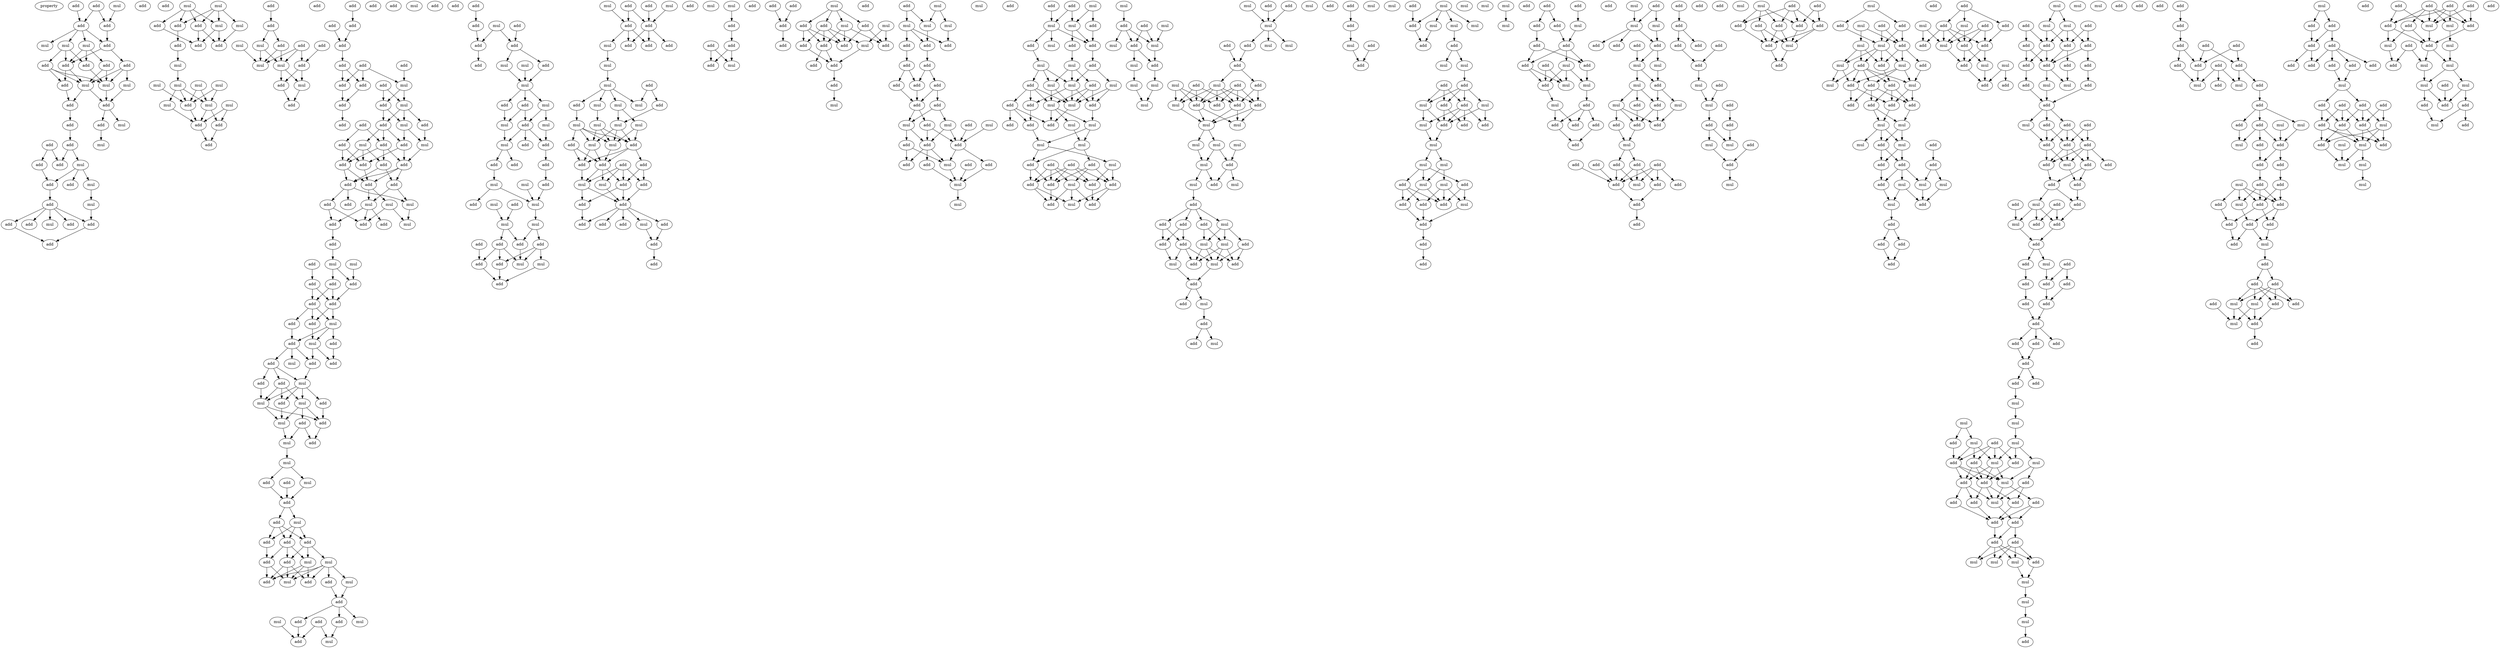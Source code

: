 digraph {
    node [fontcolor=black]
    property [mul=2,lf=1.1]
    0 [ label = add ];
    1 [ label = mul ];
    2 [ label = add ];
    3 [ label = add ];
    4 [ label = add ];
    5 [ label = add ];
    6 [ label = add ];
    7 [ label = add ];
    8 [ label = mul ];
    9 [ label = mul ];
    10 [ label = mul ];
    11 [ label = add ];
    12 [ label = add ];
    13 [ label = add ];
    14 [ label = add ];
    15 [ label = add ];
    16 [ label = add ];
    17 [ label = mul ];
    18 [ label = mul ];
    19 [ label = mul ];
    20 [ label = add ];
    21 [ label = add ];
    22 [ label = add ];
    23 [ label = mul ];
    24 [ label = add ];
    25 [ label = add ];
    26 [ label = mul ];
    27 [ label = add ];
    28 [ label = mul ];
    29 [ label = add ];
    30 [ label = add ];
    31 [ label = add ];
    32 [ label = add ];
    33 [ label = mul ];
    34 [ label = add ];
    35 [ label = mul ];
    36 [ label = add ];
    37 [ label = mul ];
    38 [ label = add ];
    39 [ label = add ];
    40 [ label = add ];
    41 [ label = add ];
    42 [ label = mul ];
    43 [ label = mul ];
    44 [ label = add ];
    45 [ label = mul ];
    46 [ label = mul ];
    47 [ label = add ];
    48 [ label = add ];
    49 [ label = add ];
    50 [ label = add ];
    51 [ label = add ];
    52 [ label = mul ];
    53 [ label = mul ];
    54 [ label = mul ];
    55 [ label = mul ];
    56 [ label = mul ];
    57 [ label = mul ];
    58 [ label = mul ];
    59 [ label = mul ];
    60 [ label = add ];
    61 [ label = add ];
    62 [ label = add ];
    63 [ label = add ];
    64 [ label = add ];
    65 [ label = add ];
    66 [ label = add ];
    67 [ label = mul ];
    68 [ label = add ];
    69 [ label = mul ];
    70 [ label = add ];
    71 [ label = mul ];
    72 [ label = mul ];
    73 [ label = add ];
    74 [ label = add ];
    75 [ label = mul ];
    76 [ label = add ];
    77 [ label = add ];
    78 [ label = add ];
    79 [ label = add ];
    80 [ label = add ];
    81 [ label = add ];
    82 [ label = add ];
    83 [ label = add ];
    84 [ label = add ];
    85 [ label = add ];
    86 [ label = add ];
    87 [ label = mul ];
    88 [ label = add ];
    89 [ label = add ];
    90 [ label = mul ];
    91 [ label = add ];
    92 [ label = add ];
    93 [ label = add ];
    94 [ label = mul ];
    95 [ label = add ];
    96 [ label = add ];
    97 [ label = add ];
    98 [ label = mul ];
    99 [ label = mul ];
    100 [ label = add ];
    101 [ label = add ];
    102 [ label = add ];
    103 [ label = add ];
    104 [ label = add ];
    105 [ label = add ];
    106 [ label = add ];
    107 [ label = add ];
    108 [ label = add ];
    109 [ label = mul ];
    110 [ label = mul ];
    111 [ label = add ];
    112 [ label = mul ];
    113 [ label = add ];
    114 [ label = add ];
    115 [ label = add ];
    116 [ label = mul ];
    117 [ label = add ];
    118 [ label = add ];
    119 [ label = add ];
    120 [ label = mul ];
    121 [ label = mul ];
    122 [ label = add ];
    123 [ label = add ];
    124 [ label = add ];
    125 [ label = add ];
    126 [ label = add ];
    127 [ label = add ];
    128 [ label = add ];
    129 [ label = mul ];
    130 [ label = mul ];
    131 [ label = add ];
    132 [ label = add ];
    133 [ label = add ];
    134 [ label = mul ];
    135 [ label = add ];
    136 [ label = add ];
    137 [ label = add ];
    138 [ label = add ];
    139 [ label = mul ];
    140 [ label = add ];
    141 [ label = mul ];
    142 [ label = add ];
    143 [ label = add ];
    144 [ label = mul ];
    145 [ label = mul ];
    146 [ label = add ];
    147 [ label = add ];
    148 [ label = add ];
    149 [ label = add ];
    150 [ label = mul ];
    151 [ label = mul ];
    152 [ label = mul ];
    153 [ label = mul ];
    154 [ label = add ];
    155 [ label = add ];
    156 [ label = add ];
    157 [ label = add ];
    158 [ label = add ];
    159 [ label = add ];
    160 [ label = mul ];
    161 [ label = add ];
    162 [ label = add ];
    163 [ label = add ];
    164 [ label = add ];
    165 [ label = mul ];
    166 [ label = add ];
    167 [ label = mul ];
    168 [ label = mul ];
    169 [ label = add ];
    170 [ label = add ];
    171 [ label = add ];
    172 [ label = mul ];
    173 [ label = add ];
    174 [ label = mul ];
    175 [ label = add ];
    176 [ label = add ];
    177 [ label = add ];
    178 [ label = mul ];
    179 [ label = add ];
    180 [ label = mul ];
    181 [ label = add ];
    182 [ label = mul ];
    183 [ label = add ];
    184 [ label = add ];
    185 [ label = add ];
    186 [ label = add ];
    187 [ label = mul ];
    188 [ label = mul ];
    189 [ label = add ];
    190 [ label = add ];
    191 [ label = mul ];
    192 [ label = add ];
    193 [ label = mul ];
    194 [ label = add ];
    195 [ label = mul ];
    196 [ label = add ];
    197 [ label = mul ];
    198 [ label = mul ];
    199 [ label = add ];
    200 [ label = add ];
    201 [ label = add ];
    202 [ label = add ];
    203 [ label = add ];
    204 [ label = mul ];
    205 [ label = add ];
    206 [ label = mul ];
    207 [ label = mul ];
    208 [ label = add ];
    209 [ label = mul ];
    210 [ label = add ];
    211 [ label = mul ];
    212 [ label = mul ];
    213 [ label = add ];
    214 [ label = add ];
    215 [ label = add ];
    216 [ label = add ];
    217 [ label = mul ];
    218 [ label = mul ];
    219 [ label = add ];
    220 [ label = add ];
    221 [ label = add ];
    222 [ label = add ];
    223 [ label = mul ];
    224 [ label = add ];
    225 [ label = mul ];
    226 [ label = add ];
    227 [ label = add ];
    228 [ label = add ];
    229 [ label = add ];
    230 [ label = add ];
    231 [ label = mul ];
    232 [ label = add ];
    233 [ label = mul ];
    234 [ label = mul ];
    235 [ label = add ];
    236 [ label = mul ];
    237 [ label = add ];
    238 [ label = mul ];
    239 [ label = add ];
    240 [ label = mul ];
    241 [ label = mul ];
    242 [ label = mul ];
    243 [ label = mul ];
    244 [ label = mul ];
    245 [ label = add ];
    246 [ label = mul ];
    247 [ label = mul ];
    248 [ label = add ];
    249 [ label = add ];
    250 [ label = add ];
    251 [ label = add ];
    252 [ label = add ];
    253 [ label = add ];
    254 [ label = mul ];
    255 [ label = mul ];
    256 [ label = add ];
    257 [ label = add ];
    258 [ label = add ];
    259 [ label = mul ];
    260 [ label = add ];
    261 [ label = add ];
    262 [ label = add ];
    263 [ label = add ];
    264 [ label = add ];
    265 [ label = add ];
    266 [ label = mul ];
    267 [ label = mul ];
    268 [ label = add ];
    269 [ label = add ];
    270 [ label = add ];
    271 [ label = add ];
    272 [ label = add ];
    273 [ label = add ];
    274 [ label = add ];
    275 [ label = mul ];
    276 [ label = add ];
    277 [ label = add ];
    278 [ label = mul ];
    279 [ label = add ];
    280 [ label = add ];
    281 [ label = add ];
    282 [ label = mul ];
    283 [ label = mul ];
    284 [ label = add ];
    285 [ label = mul ];
    286 [ label = add ];
    287 [ label = add ];
    288 [ label = add ];
    289 [ label = add ];
    290 [ label = add ];
    291 [ label = add ];
    292 [ label = add ];
    293 [ label = mul ];
    294 [ label = mul ];
    295 [ label = add ];
    296 [ label = mul ];
    297 [ label = mul ];
    298 [ label = mul ];
    299 [ label = add ];
    300 [ label = add ];
    301 [ label = add ];
    302 [ label = add ];
    303 [ label = add ];
    304 [ label = add ];
    305 [ label = add ];
    306 [ label = mul ];
    307 [ label = add ];
    308 [ label = add ];
    309 [ label = add ];
    310 [ label = mul ];
    311 [ label = mul ];
    312 [ label = add ];
    313 [ label = add ];
    314 [ label = mul ];
    315 [ label = add ];
    316 [ label = add ];
    317 [ label = add ];
    318 [ label = add ];
    319 [ label = add ];
    320 [ label = mul ];
    321 [ label = add ];
    322 [ label = add ];
    323 [ label = mul ];
    324 [ label = mul ];
    325 [ label = add ];
    326 [ label = mul ];
    327 [ label = add ];
    328 [ label = add ];
    329 [ label = add ];
    330 [ label = mul ];
    331 [ label = mul ];
    332 [ label = add ];
    333 [ label = add ];
    334 [ label = add ];
    335 [ label = mul ];
    336 [ label = mul ];
    337 [ label = add ];
    338 [ label = mul ];
    339 [ label = mul ];
    340 [ label = add ];
    341 [ label = mul ];
    342 [ label = mul ];
    343 [ label = add ];
    344 [ label = mul ];
    345 [ label = mul ];
    346 [ label = add ];
    347 [ label = add ];
    348 [ label = add ];
    349 [ label = add ];
    350 [ label = mul ];
    351 [ label = add ];
    352 [ label = add ];
    353 [ label = mul ];
    354 [ label = mul ];
    355 [ label = mul ];
    356 [ label = mul ];
    357 [ label = add ];
    358 [ label = add ];
    359 [ label = add ];
    360 [ label = add ];
    361 [ label = add ];
    362 [ label = mul ];
    363 [ label = add ];
    364 [ label = add ];
    365 [ label = add ];
    366 [ label = mul ];
    367 [ label = add ];
    368 [ label = add ];
    369 [ label = mul ];
    370 [ label = mul ];
    371 [ label = add ];
    372 [ label = add ];
    373 [ label = mul ];
    374 [ label = mul ];
    375 [ label = add ];
    376 [ label = add ];
    377 [ label = mul ];
    378 [ label = mul ];
    379 [ label = mul ];
    380 [ label = mul ];
    381 [ label = add ];
    382 [ label = add ];
    383 [ label = mul ];
    384 [ label = mul ];
    385 [ label = add ];
    386 [ label = add ];
    387 [ label = mul ];
    388 [ label = mul ];
    389 [ label = mul ];
    390 [ label = add ];
    391 [ label = add ];
    392 [ label = mul ];
    393 [ label = add ];
    394 [ label = mul ];
    395 [ label = add ];
    396 [ label = mul ];
    397 [ label = add ];
    398 [ label = add ];
    399 [ label = add ];
    400 [ label = add ];
    401 [ label = mul ];
    402 [ label = mul ];
    403 [ label = mul ];
    404 [ label = mul ];
    405 [ label = mul ];
    406 [ label = mul ];
    407 [ label = add ];
    408 [ label = mul ];
    409 [ label = add ];
    410 [ label = mul ];
    411 [ label = add ];
    412 [ label = add ];
    413 [ label = add ];
    414 [ label = add ];
    415 [ label = mul ];
    416 [ label = mul ];
    417 [ label = add ];
    418 [ label = add ];
    419 [ label = add ];
    420 [ label = mul ];
    421 [ label = add ];
    422 [ label = add ];
    423 [ label = mul ];
    424 [ label = mul ];
    425 [ label = add ];
    426 [ label = add ];
    427 [ label = add ];
    428 [ label = mul ];
    429 [ label = add ];
    430 [ label = add ];
    431 [ label = mul ];
    432 [ label = add ];
    433 [ label = mul ];
    434 [ label = add ];
    435 [ label = mul ];
    436 [ label = add ];
    437 [ label = mul ];
    438 [ label = add ];
    439 [ label = add ];
    440 [ label = mul ];
    441 [ label = mul ];
    442 [ label = mul ];
    443 [ label = mul ];
    444 [ label = mul ];
    445 [ label = add ];
    446 [ label = add ];
    447 [ label = add ];
    448 [ label = mul ];
    449 [ label = mul ];
    450 [ label = add ];
    451 [ label = add ];
    452 [ label = add ];
    453 [ label = mul ];
    454 [ label = mul ];
    455 [ label = add ];
    456 [ label = mul ];
    457 [ label = add ];
    458 [ label = add ];
    459 [ label = add ];
    460 [ label = mul ];
    461 [ label = mul ];
    462 [ label = mul ];
    463 [ label = add ];
    464 [ label = add ];
    465 [ label = mul ];
    466 [ label = mul ];
    467 [ label = mul ];
    468 [ label = add ];
    469 [ label = add ];
    470 [ label = add ];
    471 [ label = add ];
    472 [ label = add ];
    473 [ label = mul ];
    474 [ label = mul ];
    475 [ label = add ];
    476 [ label = add ];
    477 [ label = mul ];
    478 [ label = add ];
    479 [ label = add ];
    480 [ label = add ];
    481 [ label = add ];
    482 [ label = mul ];
    483 [ label = add ];
    484 [ label = add ];
    485 [ label = add ];
    486 [ label = add ];
    487 [ label = add ];
    488 [ label = mul ];
    489 [ label = add ];
    490 [ label = mul ];
    491 [ label = mul ];
    492 [ label = mul ];
    493 [ label = add ];
    494 [ label = add ];
    495 [ label = add ];
    496 [ label = add ];
    497 [ label = add ];
    498 [ label = add ];
    499 [ label = add ];
    500 [ label = mul ];
    501 [ label = mul ];
    502 [ label = mul ];
    503 [ label = add ];
    504 [ label = add ];
    505 [ label = add ];
    506 [ label = add ];
    507 [ label = mul ];
    508 [ label = mul ];
    509 [ label = mul ];
    510 [ label = add ];
    511 [ label = mul ];
    512 [ label = add ];
    513 [ label = mul ];
    514 [ label = add ];
    515 [ label = add ];
    516 [ label = add ];
    517 [ label = add ];
    518 [ label = mul ];
    519 [ label = add ];
    520 [ label = add ];
    521 [ label = add ];
    522 [ label = add ];
    523 [ label = add ];
    524 [ label = mul ];
    525 [ label = add ];
    526 [ label = add ];
    527 [ label = add ];
    528 [ label = add ];
    529 [ label = add ];
    530 [ label = add ];
    531 [ label = add ];
    532 [ label = add ];
    533 [ label = add ];
    534 [ label = add ];
    535 [ label = add ];
    536 [ label = add ];
    537 [ label = add ];
    538 [ label = mul ];
    539 [ label = add ];
    540 [ label = mul ];
    541 [ label = add ];
    542 [ label = add ];
    543 [ label = add ];
    544 [ label = mul ];
    545 [ label = mul ];
    546 [ label = add ];
    547 [ label = mul ];
    548 [ label = add ];
    549 [ label = mul ];
    550 [ label = add ];
    551 [ label = mul ];
    552 [ label = add ];
    553 [ label = add ];
    554 [ label = add ];
    555 [ label = add ];
    556 [ label = add ];
    557 [ label = add ];
    558 [ label = add ];
    559 [ label = mul ];
    560 [ label = add ];
    561 [ label = mul ];
    562 [ label = add ];
    563 [ label = add ];
    564 [ label = add ];
    565 [ label = mul ];
    566 [ label = mul ];
    567 [ label = add ];
    568 [ label = mul ];
    569 [ label = mul ];
    570 [ label = add ];
    571 [ label = mul ];
    572 [ label = add ];
    573 [ label = add ];
    574 [ label = add ];
    575 [ label = add ];
    576 [ label = mul ];
    577 [ label = add ];
    578 [ label = mul ];
    579 [ label = add ];
    580 [ label = add ];
    581 [ label = add ];
    582 [ label = add ];
    583 [ label = mul ];
    584 [ label = mul ];
    585 [ label = mul ];
    586 [ label = add ];
    587 [ label = mul ];
    588 [ label = add ];
    589 [ label = add ];
    590 [ label = add ];
    591 [ label = add ];
    592 [ label = mul ];
    593 [ label = mul ];
    594 [ label = mul ];
    595 [ label = add ];
    596 [ label = add ];
    597 [ label = mul ];
    598 [ label = add ];
    599 [ label = add ];
    600 [ label = add ];
    601 [ label = add ];
    602 [ label = add ];
    603 [ label = add ];
    604 [ label = add ];
    605 [ label = add ];
    606 [ label = mul ];
    607 [ label = mul ];
    608 [ label = add ];
    609 [ label = add ];
    610 [ label = mul ];
    611 [ label = add ];
    612 [ label = add ];
    613 [ label = mul ];
    614 [ label = mul ];
    615 [ label = add ];
    616 [ label = add ];
    617 [ label = add ];
    618 [ label = mul ];
    619 [ label = mul ];
    620 [ label = add ];
    621 [ label = mul ];
    622 [ label = add ];
    623 [ label = add ];
    624 [ label = add ];
    625 [ label = add ];
    626 [ label = add ];
    627 [ label = add ];
    628 [ label = add ];
    629 [ label = add ];
    630 [ label = add ];
    631 [ label = mul ];
    632 [ label = mul ];
    633 [ label = add ];
    634 [ label = add ];
    635 [ label = mul ];
    636 [ label = add ];
    637 [ label = add ];
    638 [ label = mul ];
    639 [ label = add ];
    640 [ label = add ];
    641 [ label = mul ];
    642 [ label = add ];
    643 [ label = add ];
    644 [ label = add ];
    645 [ label = mul ];
    646 [ label = add ];
    647 [ label = add ];
    648 [ label = add ];
    649 [ label = add ];
    650 [ label = add ];
    651 [ label = add ];
    652 [ label = add ];
    653 [ label = mul ];
    654 [ label = add ];
    655 [ label = add ];
    656 [ label = add ];
    657 [ label = mul ];
    658 [ label = add ];
    659 [ label = add ];
    660 [ label = add ];
    661 [ label = mul ];
    662 [ label = add ];
    663 [ label = add ];
    664 [ label = add ];
    665 [ label = add ];
    666 [ label = add ];
    667 [ label = add ];
    668 [ label = add ];
    669 [ label = add ];
    670 [ label = add ];
    671 [ label = add ];
    672 [ label = add ];
    673 [ label = add ];
    674 [ label = add ];
    675 [ label = mul ];
    676 [ label = mul ];
    677 [ label = mul ];
    678 [ label = add ];
    679 [ label = mul ];
    680 [ label = add ];
    681 [ label = mul ];
    682 [ label = mul ];
    683 [ label = mul ];
    684 [ label = add ];
    685 [ label = add ];
    686 [ label = add ];
    687 [ label = mul ];
    688 [ label = add ];
    689 [ label = add ];
    690 [ label = add ];
    691 [ label = add ];
    692 [ label = add ];
    693 [ label = mul ];
    694 [ label = add ];
    695 [ label = add ];
    696 [ label = add ];
    697 [ label = add ];
    698 [ label = add ];
    699 [ label = add ];
    700 [ label = mul ];
    701 [ label = mul ];
    702 [ label = mul ];
    703 [ label = add ];
    704 [ label = mul ];
    705 [ label = mul ];
    706 [ label = add ];
    707 [ label = add ];
    708 [ label = mul ];
    709 [ label = add ];
    710 [ label = add ];
    711 [ label = add ];
    712 [ label = add ];
    713 [ label = add ];
    714 [ label = add ];
    715 [ label = add ];
    716 [ label = add ];
    717 [ label = add ];
    718 [ label = add ];
    719 [ label = mul ];
    720 [ label = add ];
    721 [ label = add ];
    722 [ label = mul ];
    723 [ label = add ];
    724 [ label = add ];
    725 [ label = mul ];
    726 [ label = add ];
    727 [ label = mul ];
    728 [ label = add ];
    729 [ label = add ];
    730 [ label = mul ];
    731 [ label = add ];
    732 [ label = add ];
    733 [ label = mul ];
    734 [ label = add ];
    735 [ label = add ];
    736 [ label = add ];
    737 [ label = add ];
    738 [ label = add ];
    739 [ label = mul ];
    740 [ label = add ];
    741 [ label = add ];
    742 [ label = add ];
    743 [ label = mul ];
    744 [ label = add ];
    745 [ label = add ];
    746 [ label = add ];
    747 [ label = add ];
    748 [ label = add ];
    749 [ label = mul ];
    750 [ label = add ];
    751 [ label = mul ];
    752 [ label = add ];
    753 [ label = mul ];
    754 [ label = add ];
    755 [ label = add ];
    756 [ label = mul ];
    757 [ label = add ];
    758 [ label = add ];
    759 [ label = add ];
    760 [ label = add ];
    761 [ label = add ];
    762 [ label = add ];
    763 [ label = add ];
    764 [ label = add ];
    765 [ label = add ];
    766 [ label = add ];
    767 [ label = mul ];
    768 [ label = add ];
    769 [ label = add ];
    770 [ label = add ];
    771 [ label = add ];
    772 [ label = add ];
    773 [ label = add ];
    774 [ label = mul ];
    775 [ label = add ];
    776 [ label = add ];
    777 [ label = mul ];
    778 [ label = add ];
    779 [ label = mul ];
    780 [ label = mul ];
    781 [ label = mul ];
    782 [ label = mul ];
    783 [ label = add ];
    784 [ label = add ];
    785 [ label = add ];
    786 [ label = add ];
    787 [ label = add ];
    788 [ label = add ];
    789 [ label = add ];
    790 [ label = mul ];
    791 [ label = mul ];
    792 [ label = mul ];
    793 [ label = add ];
    794 [ label = mul ];
    795 [ label = add ];
    796 [ label = mul ];
    797 [ label = mul ];
    798 [ label = add ];
    799 [ label = mul ];
    800 [ label = mul ];
    801 [ label = add ];
    802 [ label = add ];
    803 [ label = add ];
    804 [ label = add ];
    805 [ label = mul ];
    806 [ label = add ];
    807 [ label = add ];
    0 -> 5 [ name = 0 ];
    0 -> 6 [ name = 1 ];
    1 -> 6 [ name = 2 ];
    4 -> 5 [ name = 3 ];
    5 -> 7 [ name = 4 ];
    5 -> 8 [ name = 5 ];
    5 -> 9 [ name = 6 ];
    5 -> 10 [ name = 7 ];
    6 -> 7 [ name = 8 ];
    7 -> 12 [ name = 9 ];
    7 -> 15 [ name = 10 ];
    8 -> 11 [ name = 11 ];
    8 -> 12 [ name = 12 ];
    8 -> 14 [ name = 13 ];
    9 -> 12 [ name = 14 ];
    9 -> 13 [ name = 15 ];
    9 -> 14 [ name = 16 ];
    11 -> 18 [ name = 17 ];
    11 -> 19 [ name = 18 ];
    12 -> 16 [ name = 19 ];
    12 -> 19 [ name = 20 ];
    13 -> 16 [ name = 21 ];
    13 -> 18 [ name = 22 ];
    13 -> 19 [ name = 23 ];
    14 -> 18 [ name = 24 ];
    15 -> 17 [ name = 25 ];
    15 -> 18 [ name = 26 ];
    15 -> 19 [ name = 27 ];
    16 -> 20 [ name = 28 ];
    17 -> 21 [ name = 29 ];
    18 -> 21 [ name = 30 ];
    19 -> 20 [ name = 31 ];
    19 -> 21 [ name = 32 ];
    20 -> 22 [ name = 33 ];
    21 -> 23 [ name = 34 ];
    21 -> 24 [ name = 35 ];
    22 -> 27 [ name = 36 ];
    24 -> 26 [ name = 37 ];
    25 -> 29 [ name = 38 ];
    25 -> 30 [ name = 39 ];
    27 -> 28 [ name = 40 ];
    27 -> 29 [ name = 41 ];
    28 -> 31 [ name = 42 ];
    28 -> 32 [ name = 43 ];
    28 -> 33 [ name = 44 ];
    30 -> 31 [ name = 45 ];
    31 -> 34 [ name = 46 ];
    33 -> 35 [ name = 47 ];
    34 -> 36 [ name = 48 ];
    34 -> 37 [ name = 49 ];
    34 -> 38 [ name = 50 ];
    34 -> 39 [ name = 51 ];
    34 -> 40 [ name = 52 ];
    35 -> 39 [ name = 53 ];
    36 -> 41 [ name = 54 ];
    39 -> 41 [ name = 55 ];
    42 -> 44 [ name = 56 ];
    42 -> 45 [ name = 57 ];
    42 -> 47 [ name = 58 ];
    42 -> 48 [ name = 59 ];
    43 -> 44 [ name = 60 ];
    43 -> 45 [ name = 61 ];
    43 -> 46 [ name = 62 ];
    43 -> 48 [ name = 63 ];
    44 -> 50 [ name = 64 ];
    45 -> 49 [ name = 65 ];
    45 -> 51 [ name = 66 ];
    46 -> 51 [ name = 67 ];
    47 -> 49 [ name = 68 ];
    48 -> 49 [ name = 69 ];
    48 -> 51 [ name = 70 ];
    50 -> 52 [ name = 71 ];
    52 -> 55 [ name = 72 ];
    53 -> 60 [ name = 73 ];
    54 -> 57 [ name = 74 ];
    54 -> 60 [ name = 75 ];
    55 -> 57 [ name = 76 ];
    55 -> 58 [ name = 77 ];
    55 -> 60 [ name = 78 ];
    56 -> 57 [ name = 79 ];
    56 -> 60 [ name = 80 ];
    57 -> 61 [ name = 81 ];
    57 -> 62 [ name = 82 ];
    58 -> 61 [ name = 83 ];
    59 -> 61 [ name = 84 ];
    59 -> 62 [ name = 85 ];
    60 -> 61 [ name = 86 ];
    61 -> 64 [ name = 87 ];
    62 -> 64 [ name = 88 ];
    63 -> 65 [ name = 89 ];
    65 -> 67 [ name = 90 ];
    65 -> 68 [ name = 91 ];
    66 -> 73 [ name = 92 ];
    67 -> 71 [ name = 93 ];
    67 -> 72 [ name = 94 ];
    68 -> 71 [ name = 95 ];
    68 -> 72 [ name = 96 ];
    69 -> 71 [ name = 97 ];
    70 -> 71 [ name = 98 ];
    70 -> 72 [ name = 99 ];
    70 -> 73 [ name = 100 ];
    72 -> 74 [ name = 101 ];
    72 -> 75 [ name = 102 ];
    73 -> 74 [ name = 103 ];
    73 -> 75 [ name = 104 ];
    74 -> 76 [ name = 105 ];
    75 -> 76 [ name = 106 ];
    78 -> 80 [ name = 107 ];
    79 -> 81 [ name = 108 ];
    80 -> 81 [ name = 109 ];
    81 -> 82 [ name = 110 ];
    82 -> 86 [ name = 111 ];
    82 -> 88 [ name = 112 ];
    83 -> 86 [ name = 113 ];
    83 -> 87 [ name = 114 ];
    83 -> 88 [ name = 115 ];
    84 -> 87 [ name = 116 ];
    85 -> 89 [ name = 117 ];
    85 -> 90 [ name = 118 ];
    86 -> 91 [ name = 119 ];
    87 -> 89 [ name = 120 ];
    87 -> 90 [ name = 121 ];
    88 -> 91 [ name = 122 ];
    89 -> 94 [ name = 123 ];
    89 -> 95 [ name = 124 ];
    90 -> 94 [ name = 125 ];
    90 -> 95 [ name = 126 ];
    90 -> 96 [ name = 127 ];
    91 -> 92 [ name = 128 ];
    93 -> 97 [ name = 129 ];
    93 -> 100 [ name = 130 ];
    94 -> 99 [ name = 131 ];
    94 -> 101 [ name = 132 ];
    95 -> 97 [ name = 133 ];
    95 -> 98 [ name = 134 ];
    95 -> 101 [ name = 135 ];
    96 -> 99 [ name = 136 ];
    97 -> 102 [ name = 137 ];
    97 -> 103 [ name = 138 ];
    97 -> 105 [ name = 139 ];
    98 -> 103 [ name = 140 ];
    98 -> 104 [ name = 141 ];
    98 -> 105 [ name = 142 ];
    99 -> 102 [ name = 143 ];
    100 -> 104 [ name = 144 ];
    100 -> 105 [ name = 145 ];
    101 -> 102 [ name = 146 ];
    101 -> 104 [ name = 147 ];
    102 -> 106 [ name = 148 ];
    102 -> 107 [ name = 149 ];
    102 -> 108 [ name = 150 ];
    103 -> 107 [ name = 151 ];
    103 -> 108 [ name = 152 ];
    104 -> 106 [ name = 153 ];
    105 -> 106 [ name = 154 ];
    105 -> 107 [ name = 155 ];
    106 -> 110 [ name = 156 ];
    106 -> 112 [ name = 157 ];
    107 -> 109 [ name = 158 ];
    107 -> 111 [ name = 159 ];
    107 -> 113 [ name = 160 ];
    108 -> 109 [ name = 161 ];
    108 -> 112 [ name = 162 ];
    109 -> 116 [ name = 163 ];
    110 -> 114 [ name = 164 ];
    110 -> 116 [ name = 165 ];
    112 -> 114 [ name = 166 ];
    112 -> 115 [ name = 167 ];
    112 -> 117 [ name = 168 ];
    113 -> 114 [ name = 169 ];
    113 -> 115 [ name = 170 ];
    115 -> 118 [ name = 171 ];
    118 -> 120 [ name = 172 ];
    119 -> 122 [ name = 173 ];
    120 -> 123 [ name = 174 ];
    120 -> 124 [ name = 175 ];
    121 -> 123 [ name = 176 ];
    122 -> 125 [ name = 177 ];
    122 -> 126 [ name = 178 ];
    123 -> 126 [ name = 179 ];
    124 -> 125 [ name = 180 ];
    124 -> 126 [ name = 181 ];
    125 -> 127 [ name = 182 ];
    125 -> 128 [ name = 183 ];
    125 -> 129 [ name = 184 ];
    126 -> 128 [ name = 185 ];
    126 -> 129 [ name = 186 ];
    127 -> 131 [ name = 187 ];
    128 -> 130 [ name = 188 ];
    129 -> 130 [ name = 189 ];
    129 -> 131 [ name = 190 ];
    129 -> 132 [ name = 191 ];
    130 -> 133 [ name = 192 ];
    130 -> 135 [ name = 193 ];
    131 -> 133 [ name = 194 ];
    131 -> 134 [ name = 195 ];
    131 -> 136 [ name = 196 ];
    132 -> 135 [ name = 197 ];
    133 -> 139 [ name = 198 ];
    136 -> 138 [ name = 199 ];
    136 -> 139 [ name = 200 ];
    136 -> 140 [ name = 201 ];
    138 -> 141 [ name = 202 ];
    139 -> 141 [ name = 203 ];
    139 -> 142 [ name = 204 ];
    139 -> 143 [ name = 205 ];
    139 -> 144 [ name = 206 ];
    140 -> 141 [ name = 207 ];
    140 -> 142 [ name = 208 ];
    140 -> 144 [ name = 209 ];
    141 -> 145 [ name = 210 ];
    141 -> 147 [ name = 211 ];
    142 -> 145 [ name = 212 ];
    143 -> 147 [ name = 213 ];
    144 -> 145 [ name = 214 ];
    144 -> 146 [ name = 215 ];
    144 -> 147 [ name = 216 ];
    145 -> 151 [ name = 217 ];
    146 -> 148 [ name = 218 ];
    146 -> 151 [ name = 219 ];
    147 -> 148 [ name = 220 ];
    151 -> 152 [ name = 221 ];
    152 -> 153 [ name = 222 ];
    152 -> 157 [ name = 223 ];
    153 -> 158 [ name = 224 ];
    154 -> 158 [ name = 225 ];
    157 -> 158 [ name = 226 ];
    158 -> 159 [ name = 227 ];
    158 -> 160 [ name = 228 ];
    159 -> 161 [ name = 229 ];
    159 -> 162 [ name = 230 ];
    159 -> 163 [ name = 231 ];
    160 -> 161 [ name = 232 ];
    160 -> 162 [ name = 233 ];
    160 -> 163 [ name = 234 ];
    161 -> 164 [ name = 235 ];
    161 -> 166 [ name = 236 ];
    161 -> 167 [ name = 237 ];
    162 -> 165 [ name = 238 ];
    162 -> 166 [ name = 239 ];
    162 -> 167 [ name = 240 ];
    163 -> 164 [ name = 241 ];
    164 -> 168 [ name = 242 ];
    164 -> 169 [ name = 243 ];
    165 -> 168 [ name = 244 ];
    165 -> 169 [ name = 245 ];
    165 -> 170 [ name = 246 ];
    165 -> 171 [ name = 247 ];
    165 -> 172 [ name = 248 ];
    166 -> 168 [ name = 249 ];
    166 -> 169 [ name = 250 ];
    166 -> 171 [ name = 251 ];
    167 -> 168 [ name = 252 ];
    167 -> 169 [ name = 253 ];
    167 -> 171 [ name = 254 ];
    170 -> 173 [ name = 255 ];
    172 -> 173 [ name = 256 ];
    173 -> 174 [ name = 257 ];
    173 -> 175 [ name = 258 ];
    173 -> 177 [ name = 259 ];
    175 -> 179 [ name = 260 ];
    176 -> 179 [ name = 261 ];
    176 -> 180 [ name = 262 ];
    177 -> 180 [ name = 263 ];
    178 -> 179 [ name = 264 ];
    181 -> 184 [ name = 265 ];
    182 -> 185 [ name = 266 ];
    182 -> 186 [ name = 267 ];
    183 -> 186 [ name = 268 ];
    184 -> 185 [ name = 269 ];
    185 -> 189 [ name = 270 ];
    186 -> 187 [ name = 271 ];
    186 -> 190 [ name = 272 ];
    187 -> 191 [ name = 273 ];
    188 -> 191 [ name = 274 ];
    190 -> 191 [ name = 275 ];
    191 -> 192 [ name = 276 ];
    191 -> 193 [ name = 277 ];
    191 -> 194 [ name = 278 ];
    192 -> 197 [ name = 279 ];
    193 -> 195 [ name = 280 ];
    193 -> 196 [ name = 281 ];
    194 -> 196 [ name = 282 ];
    194 -> 197 [ name = 283 ];
    195 -> 199 [ name = 284 ];
    196 -> 198 [ name = 285 ];
    196 -> 199 [ name = 286 ];
    196 -> 200 [ name = 287 ];
    197 -> 198 [ name = 288 ];
    198 -> 201 [ name = 289 ];
    198 -> 202 [ name = 290 ];
    199 -> 203 [ name = 291 ];
    202 -> 204 [ name = 292 ];
    203 -> 205 [ name = 293 ];
    204 -> 208 [ name = 294 ];
    204 -> 209 [ name = 295 ];
    205 -> 209 [ name = 296 ];
    206 -> 209 [ name = 297 ];
    207 -> 211 [ name = 298 ];
    209 -> 212 [ name = 299 ];
    210 -> 211 [ name = 300 ];
    211 -> 214 [ name = 301 ];
    211 -> 215 [ name = 302 ];
    212 -> 213 [ name = 303 ];
    212 -> 215 [ name = 304 ];
    213 -> 217 [ name = 305 ];
    213 -> 218 [ name = 306 ];
    213 -> 220 [ name = 307 ];
    214 -> 218 [ name = 308 ];
    214 -> 219 [ name = 309 ];
    214 -> 220 [ name = 310 ];
    215 -> 218 [ name = 311 ];
    216 -> 219 [ name = 312 ];
    217 -> 221 [ name = 313 ];
    219 -> 221 [ name = 314 ];
    220 -> 221 [ name = 315 ];
    222 -> 226 [ name = 316 ];
    222 -> 227 [ name = 317 ];
    223 -> 226 [ name = 318 ];
    224 -> 227 [ name = 319 ];
    225 -> 227 [ name = 320 ];
    226 -> 228 [ name = 321 ];
    226 -> 231 [ name = 322 ];
    226 -> 232 [ name = 323 ];
    227 -> 228 [ name = 324 ];
    227 -> 229 [ name = 325 ];
    227 -> 232 [ name = 326 ];
    231 -> 233 [ name = 327 ];
    233 -> 234 [ name = 328 ];
    234 -> 236 [ name = 329 ];
    234 -> 238 [ name = 330 ];
    234 -> 239 [ name = 331 ];
    234 -> 240 [ name = 332 ];
    235 -> 237 [ name = 333 ];
    235 -> 238 [ name = 334 ];
    236 -> 241 [ name = 335 ];
    236 -> 244 [ name = 336 ];
    237 -> 241 [ name = 337 ];
    239 -> 243 [ name = 338 ];
    240 -> 242 [ name = 339 ];
    241 -> 245 [ name = 340 ];
    241 -> 246 [ name = 341 ];
    241 -> 247 [ name = 342 ];
    242 -> 245 [ name = 343 ];
    242 -> 246 [ name = 344 ];
    242 -> 247 [ name = 345 ];
    243 -> 245 [ name = 346 ];
    243 -> 246 [ name = 347 ];
    243 -> 247 [ name = 348 ];
    243 -> 248 [ name = 349 ];
    244 -> 245 [ name = 350 ];
    244 -> 247 [ name = 351 ];
    245 -> 250 [ name = 352 ];
    245 -> 251 [ name = 353 ];
    245 -> 252 [ name = 354 ];
    246 -> 250 [ name = 355 ];
    246 -> 251 [ name = 356 ];
    247 -> 251 [ name = 357 ];
    248 -> 250 [ name = 358 ];
    248 -> 251 [ name = 359 ];
    249 -> 253 [ name = 360 ];
    249 -> 254 [ name = 361 ];
    249 -> 255 [ name = 362 ];
    249 -> 256 [ name = 363 ];
    250 -> 255 [ name = 364 ];
    251 -> 254 [ name = 365 ];
    251 -> 255 [ name = 366 ];
    251 -> 256 [ name = 367 ];
    252 -> 253 [ name = 368 ];
    252 -> 256 [ name = 369 ];
    253 -> 257 [ name = 370 ];
    254 -> 257 [ name = 371 ];
    255 -> 257 [ name = 372 ];
    255 -> 258 [ name = 373 ];
    256 -> 257 [ name = 374 ];
    256 -> 258 [ name = 375 ];
    257 -> 259 [ name = 376 ];
    257 -> 260 [ name = 377 ];
    257 -> 261 [ name = 378 ];
    257 -> 262 [ name = 379 ];
    257 -> 263 [ name = 380 ];
    258 -> 260 [ name = 381 ];
    259 -> 264 [ name = 382 ];
    262 -> 264 [ name = 383 ];
    264 -> 265 [ name = 384 ];
    267 -> 268 [ name = 385 ];
    268 -> 270 [ name = 386 ];
    269 -> 272 [ name = 387 ];
    269 -> 275 [ name = 388 ];
    270 -> 272 [ name = 389 ];
    270 -> 275 [ name = 390 ];
    273 -> 276 [ name = 391 ];
    274 -> 276 [ name = 392 ];
    276 -> 277 [ name = 393 ];
    278 -> 279 [ name = 394 ];
    278 -> 280 [ name = 395 ];
    278 -> 281 [ name = 396 ];
    278 -> 283 [ name = 397 ];
    279 -> 284 [ name = 398 ];
    279 -> 286 [ name = 399 ];
    279 -> 288 [ name = 400 ];
    280 -> 286 [ name = 401 ];
    280 -> 287 [ name = 402 ];
    281 -> 284 [ name = 403 ];
    281 -> 285 [ name = 404 ];
    281 -> 286 [ name = 405 ];
    281 -> 288 [ name = 406 ];
    282 -> 285 [ name = 407 ];
    282 -> 287 [ name = 408 ];
    283 -> 286 [ name = 409 ];
    283 -> 287 [ name = 410 ];
    283 -> 288 [ name = 411 ];
    284 -> 289 [ name = 412 ];
    285 -> 289 [ name = 413 ];
    288 -> 289 [ name = 414 ];
    288 -> 290 [ name = 415 ];
    289 -> 291 [ name = 416 ];
    291 -> 293 [ name = 417 ];
    294 -> 297 [ name = 418 ];
    294 -> 298 [ name = 419 ];
    295 -> 296 [ name = 420 ];
    295 -> 297 [ name = 421 ];
    296 -> 299 [ name = 422 ];
    296 -> 300 [ name = 423 ];
    296 -> 301 [ name = 424 ];
    297 -> 301 [ name = 425 ];
    298 -> 300 [ name = 426 ];
    299 -> 303 [ name = 427 ];
    301 -> 302 [ name = 428 ];
    302 -> 304 [ name = 429 ];
    302 -> 307 [ name = 430 ];
    303 -> 305 [ name = 431 ];
    303 -> 307 [ name = 432 ];
    304 -> 308 [ name = 433 ];
    304 -> 309 [ name = 434 ];
    305 -> 309 [ name = 435 ];
    307 -> 309 [ name = 436 ];
    308 -> 310 [ name = 437 ];
    308 -> 311 [ name = 438 ];
    309 -> 310 [ name = 439 ];
    309 -> 312 [ name = 440 ];
    310 -> 316 [ name = 441 ];
    310 -> 317 [ name = 442 ];
    311 -> 315 [ name = 443 ];
    311 -> 317 [ name = 444 ];
    312 -> 315 [ name = 445 ];
    312 -> 317 [ name = 446 ];
    313 -> 315 [ name = 447 ];
    314 -> 315 [ name = 448 ];
    315 -> 320 [ name = 449 ];
    315 -> 321 [ name = 450 ];
    316 -> 318 [ name = 451 ];
    316 -> 320 [ name = 452 ];
    317 -> 318 [ name = 453 ];
    317 -> 320 [ name = 454 ];
    317 -> 322 [ name = 455 ];
    319 -> 323 [ name = 456 ];
    320 -> 323 [ name = 457 ];
    321 -> 323 [ name = 458 ];
    322 -> 323 [ name = 459 ];
    323 -> 324 [ name = 460 ];
    326 -> 329 [ name = 461 ];
    326 -> 331 [ name = 462 ];
    327 -> 330 [ name = 463 ];
    328 -> 330 [ name = 464 ];
    328 -> 331 [ name = 465 ];
    329 -> 334 [ name = 466 ];
    330 -> 333 [ name = 467 ];
    330 -> 334 [ name = 468 ];
    330 -> 335 [ name = 469 ];
    331 -> 332 [ name = 470 ];
    331 -> 334 [ name = 471 ];
    332 -> 338 [ name = 472 ];
    333 -> 336 [ name = 473 ];
    334 -> 337 [ name = 474 ];
    336 -> 341 [ name = 475 ];
    336 -> 342 [ name = 476 ];
    336 -> 343 [ name = 477 ];
    337 -> 339 [ name = 478 ];
    337 -> 341 [ name = 479 ];
    338 -> 340 [ name = 480 ];
    338 -> 341 [ name = 481 ];
    338 -> 342 [ name = 482 ];
    339 -> 344 [ name = 483 ];
    339 -> 348 [ name = 484 ];
    340 -> 344 [ name = 485 ];
    340 -> 345 [ name = 486 ];
    340 -> 348 [ name = 487 ];
    341 -> 344 [ name = 488 ];
    341 -> 346 [ name = 489 ];
    341 -> 348 [ name = 490 ];
    342 -> 344 [ name = 491 ];
    342 -> 345 [ name = 492 ];
    343 -> 344 [ name = 493 ];
    343 -> 345 [ name = 494 ];
    343 -> 346 [ name = 495 ];
    343 -> 347 [ name = 496 ];
    344 -> 349 [ name = 497 ];
    345 -> 349 [ name = 498 ];
    345 -> 350 [ name = 499 ];
    345 -> 353 [ name = 500 ];
    346 -> 351 [ name = 501 ];
    347 -> 349 [ name = 502 ];
    347 -> 351 [ name = 503 ];
    347 -> 352 [ name = 504 ];
    348 -> 350 [ name = 505 ];
    350 -> 354 [ name = 506 ];
    350 -> 355 [ name = 507 ];
    351 -> 355 [ name = 508 ];
    353 -> 354 [ name = 509 ];
    354 -> 358 [ name = 510 ];
    354 -> 360 [ name = 511 ];
    355 -> 356 [ name = 512 ];
    355 -> 360 [ name = 513 ];
    356 -> 363 [ name = 514 ];
    356 -> 364 [ name = 515 ];
    357 -> 361 [ name = 516 ];
    357 -> 363 [ name = 517 ];
    357 -> 364 [ name = 518 ];
    357 -> 365 [ name = 519 ];
    358 -> 362 [ name = 520 ];
    358 -> 364 [ name = 521 ];
    358 -> 365 [ name = 522 ];
    359 -> 361 [ name = 523 ];
    359 -> 362 [ name = 524 ];
    359 -> 363 [ name = 525 ];
    359 -> 365 [ name = 526 ];
    360 -> 361 [ name = 527 ];
    360 -> 365 [ name = 528 ];
    361 -> 366 [ name = 529 ];
    361 -> 367 [ name = 530 ];
    362 -> 366 [ name = 531 ];
    362 -> 367 [ name = 532 ];
    362 -> 368 [ name = 533 ];
    363 -> 368 [ name = 534 ];
    364 -> 366 [ name = 535 ];
    364 -> 368 [ name = 536 ];
    365 -> 367 [ name = 537 ];
    369 -> 372 [ name = 538 ];
    370 -> 374 [ name = 539 ];
    371 -> 374 [ name = 540 ];
    371 -> 375 [ name = 541 ];
    372 -> 373 [ name = 542 ];
    372 -> 374 [ name = 543 ];
    372 -> 375 [ name = 544 ];
    374 -> 376 [ name = 545 ];
    375 -> 376 [ name = 546 ];
    375 -> 377 [ name = 547 ];
    376 -> 378 [ name = 548 ];
    377 -> 379 [ name = 549 ];
    378 -> 383 [ name = 550 ];
    379 -> 383 [ name = 551 ];
    380 -> 384 [ name = 552 ];
    381 -> 384 [ name = 553 ];
    382 -> 384 [ name = 554 ];
    384 -> 386 [ name = 555 ];
    384 -> 387 [ name = 556 ];
    384 -> 388 [ name = 557 ];
    385 -> 390 [ name = 558 ];
    386 -> 390 [ name = 559 ];
    390 -> 394 [ name = 560 ];
    390 -> 395 [ name = 561 ];
    391 -> 397 [ name = 562 ];
    391 -> 398 [ name = 563 ];
    391 -> 399 [ name = 564 ];
    391 -> 400 [ name = 565 ];
    392 -> 396 [ name = 566 ];
    392 -> 398 [ name = 567 ];
    392 -> 399 [ name = 568 ];
    393 -> 396 [ name = 569 ];
    393 -> 397 [ name = 570 ];
    393 -> 398 [ name = 571 ];
    394 -> 396 [ name = 572 ];
    394 -> 397 [ name = 573 ];
    394 -> 398 [ name = 574 ];
    394 -> 399 [ name = 575 ];
    394 -> 400 [ name = 576 ];
    395 -> 397 [ name = 577 ];
    395 -> 400 [ name = 578 ];
    396 -> 401 [ name = 579 ];
    397 -> 401 [ name = 580 ];
    397 -> 402 [ name = 581 ];
    398 -> 401 [ name = 582 ];
    398 -> 402 [ name = 583 ];
    400 -> 401 [ name = 584 ];
    400 -> 402 [ name = 585 ];
    401 -> 403 [ name = 586 ];
    401 -> 405 [ name = 587 ];
    403 -> 406 [ name = 588 ];
    404 -> 407 [ name = 589 ];
    405 -> 406 [ name = 590 ];
    405 -> 407 [ name = 591 ];
    406 -> 408 [ name = 592 ];
    406 -> 409 [ name = 593 ];
    407 -> 409 [ name = 594 ];
    407 -> 410 [ name = 595 ];
    408 -> 411 [ name = 596 ];
    411 -> 412 [ name = 597 ];
    411 -> 413 [ name = 598 ];
    411 -> 414 [ name = 599 ];
    411 -> 415 [ name = 600 ];
    412 -> 417 [ name = 601 ];
    412 -> 419 [ name = 602 ];
    413 -> 417 [ name = 603 ];
    413 -> 419 [ name = 604 ];
    414 -> 416 [ name = 605 ];
    414 -> 420 [ name = 606 ];
    415 -> 416 [ name = 607 ];
    415 -> 418 [ name = 608 ];
    415 -> 420 [ name = 609 ];
    416 -> 421 [ name = 610 ];
    416 -> 422 [ name = 611 ];
    416 -> 424 [ name = 612 ];
    417 -> 423 [ name = 613 ];
    418 -> 422 [ name = 614 ];
    418 -> 424 [ name = 615 ];
    419 -> 421 [ name = 616 ];
    419 -> 423 [ name = 617 ];
    419 -> 424 [ name = 618 ];
    420 -> 421 [ name = 619 ];
    420 -> 422 [ name = 620 ];
    420 -> 424 [ name = 621 ];
    423 -> 425 [ name = 622 ];
    424 -> 425 [ name = 623 ];
    425 -> 426 [ name = 624 ];
    425 -> 428 [ name = 625 ];
    428 -> 429 [ name = 626 ];
    429 -> 430 [ name = 627 ];
    429 -> 431 [ name = 628 ];
    432 -> 434 [ name = 629 ];
    434 -> 435 [ name = 630 ];
    435 -> 438 [ name = 631 ];
    436 -> 438 [ name = 632 ];
    439 -> 445 [ name = 633 ];
    440 -> 441 [ name = 634 ];
    440 -> 442 [ name = 635 ];
    440 -> 443 [ name = 636 ];
    440 -> 445 [ name = 637 ];
    441 -> 446 [ name = 638 ];
    442 -> 447 [ name = 639 ];
    445 -> 447 [ name = 640 ];
    446 -> 448 [ name = 641 ];
    446 -> 449 [ name = 642 ];
    449 -> 450 [ name = 643 ];
    450 -> 452 [ name = 644 ];
    450 -> 453 [ name = 645 ];
    450 -> 454 [ name = 646 ];
    450 -> 455 [ name = 647 ];
    451 -> 452 [ name = 648 ];
    451 -> 454 [ name = 649 ];
    451 -> 455 [ name = 650 ];
    452 -> 457 [ name = 651 ];
    452 -> 458 [ name = 652 ];
    453 -> 458 [ name = 653 ];
    453 -> 459 [ name = 654 ];
    454 -> 456 [ name = 655 ];
    454 -> 458 [ name = 656 ];
    455 -> 456 [ name = 657 ];
    455 -> 457 [ name = 658 ];
    455 -> 458 [ name = 659 ];
    455 -> 459 [ name = 660 ];
    456 -> 460 [ name = 661 ];
    458 -> 460 [ name = 662 ];
    460 -> 461 [ name = 663 ];
    460 -> 462 [ name = 664 ];
    461 -> 463 [ name = 665 ];
    461 -> 464 [ name = 666 ];
    461 -> 466 [ name = 667 ];
    462 -> 465 [ name = 668 ];
    462 -> 466 [ name = 669 ];
    463 -> 468 [ name = 670 ];
    463 -> 469 [ name = 671 ];
    463 -> 470 [ name = 672 ];
    464 -> 467 [ name = 673 ];
    464 -> 469 [ name = 674 ];
    465 -> 467 [ name = 675 ];
    465 -> 469 [ name = 676 ];
    465 -> 470 [ name = 677 ];
    466 -> 468 [ name = 678 ];
    466 -> 469 [ name = 679 ];
    467 -> 471 [ name = 680 ];
    468 -> 471 [ name = 681 ];
    470 -> 471 [ name = 682 ];
    471 -> 472 [ name = 683 ];
    472 -> 476 [ name = 684 ];
    474 -> 477 [ name = 685 ];
    478 -> 480 [ name = 686 ];
    478 -> 481 [ name = 687 ];
    479 -> 482 [ name = 688 ];
    480 -> 484 [ name = 689 ];
    481 -> 483 [ name = 690 ];
    482 -> 484 [ name = 691 ];
    483 -> 485 [ name = 692 ];
    483 -> 487 [ name = 693 ];
    484 -> 485 [ name = 694 ];
    484 -> 487 [ name = 695 ];
    484 -> 488 [ name = 696 ];
    485 -> 489 [ name = 697 ];
    485 -> 491 [ name = 698 ];
    486 -> 489 [ name = 699 ];
    486 -> 491 [ name = 700 ];
    487 -> 490 [ name = 701 ];
    488 -> 489 [ name = 702 ];
    488 -> 490 [ name = 703 ];
    488 -> 491 [ name = 704 ];
    489 -> 492 [ name = 705 ];
    490 -> 493 [ name = 706 ];
    492 -> 494 [ name = 707 ];
    492 -> 496 [ name = 708 ];
    493 -> 494 [ name = 709 ];
    493 -> 495 [ name = 710 ];
    493 -> 496 [ name = 711 ];
    494 -> 497 [ name = 712 ];
    495 -> 497 [ name = 713 ];
    499 -> 501 [ name = 714 ];
    499 -> 502 [ name = 715 ];
    500 -> 501 [ name = 716 ];
    501 -> 503 [ name = 717 ];
    501 -> 505 [ name = 718 ];
    501 -> 506 [ name = 719 ];
    502 -> 505 [ name = 720 ];
    504 -> 507 [ name = 721 ];
    505 -> 507 [ name = 722 ];
    505 -> 508 [ name = 723 ];
    507 -> 509 [ name = 724 ];
    507 -> 510 [ name = 725 ];
    508 -> 510 [ name = 726 ];
    509 -> 512 [ name = 727 ];
    509 -> 513 [ name = 728 ];
    509 -> 514 [ name = 729 ];
    510 -> 511 [ name = 730 ];
    510 -> 512 [ name = 731 ];
    511 -> 516 [ name = 732 ];
    512 -> 515 [ name = 733 ];
    512 -> 516 [ name = 734 ];
    513 -> 515 [ name = 735 ];
    513 -> 516 [ name = 736 ];
    513 -> 517 [ name = 737 ];
    514 -> 515 [ name = 738 ];
    515 -> 518 [ name = 739 ];
    517 -> 518 [ name = 740 ];
    518 -> 520 [ name = 741 ];
    518 -> 523 [ name = 742 ];
    519 -> 526 [ name = 743 ];
    520 -> 524 [ name = 744 ];
    520 -> 526 [ name = 745 ];
    521 -> 526 [ name = 746 ];
    522 -> 524 [ name = 747 ];
    522 -> 525 [ name = 748 ];
    522 -> 526 [ name = 749 ];
    522 -> 527 [ name = 750 ];
    523 -> 524 [ name = 751 ];
    523 -> 525 [ name = 752 ];
    523 -> 526 [ name = 753 ];
    525 -> 528 [ name = 754 ];
    526 -> 528 [ name = 755 ];
    528 -> 530 [ name = 756 ];
    529 -> 532 [ name = 757 ];
    532 -> 533 [ name = 758 ];
    532 -> 534 [ name = 759 ];
    533 -> 536 [ name = 760 ];
    535 -> 536 [ name = 761 ];
    536 -> 538 [ name = 762 ];
    537 -> 540 [ name = 763 ];
    538 -> 540 [ name = 764 ];
    539 -> 541 [ name = 765 ];
    540 -> 542 [ name = 766 ];
    541 -> 544 [ name = 767 ];
    542 -> 544 [ name = 768 ];
    542 -> 545 [ name = 769 ];
    543 -> 546 [ name = 770 ];
    545 -> 546 [ name = 771 ];
    546 -> 547 [ name = 772 ];
    550 -> 556 [ name = 773 ];
    550 -> 557 [ name = 774 ];
    551 -> 553 [ name = 775 ];
    551 -> 554 [ name = 776 ];
    551 -> 555 [ name = 777 ];
    551 -> 557 [ name = 778 ];
    552 -> 553 [ name = 779 ];
    552 -> 554 [ name = 780 ];
    552 -> 556 [ name = 781 ];
    552 -> 557 [ name = 782 ];
    553 -> 558 [ name = 783 ];
    554 -> 558 [ name = 784 ];
    554 -> 559 [ name = 785 ];
    555 -> 558 [ name = 786 ];
    555 -> 559 [ name = 787 ];
    556 -> 558 [ name = 788 ];
    556 -> 559 [ name = 789 ];
    557 -> 559 [ name = 790 ];
    558 -> 560 [ name = 791 ];
    559 -> 560 [ name = 792 ];
    561 -> 563 [ name = 793 ];
    561 -> 564 [ name = 794 ];
    562 -> 566 [ name = 795 ];
    562 -> 567 [ name = 796 ];
    563 -> 566 [ name = 797 ];
    563 -> 567 [ name = 798 ];
    564 -> 566 [ name = 799 ];
    565 -> 567 [ name = 800 ];
    565 -> 568 [ name = 801 ];
    566 -> 569 [ name = 802 ];
    566 -> 570 [ name = 803 ];
    566 -> 571 [ name = 804 ];
    566 -> 573 [ name = 805 ];
    567 -> 569 [ name = 806 ];
    567 -> 570 [ name = 807 ];
    567 -> 572 [ name = 808 ];
    568 -> 570 [ name = 809 ];
    568 -> 571 [ name = 810 ];
    568 -> 573 [ name = 811 ];
    569 -> 574 [ name = 812 ];
    569 -> 575 [ name = 813 ];
    569 -> 578 [ name = 814 ];
    570 -> 577 [ name = 815 ];
    571 -> 574 [ name = 816 ];
    571 -> 576 [ name = 817 ];
    572 -> 578 [ name = 818 ];
    573 -> 574 [ name = 819 ];
    573 -> 575 [ name = 820 ];
    573 -> 576 [ name = 821 ];
    573 -> 577 [ name = 822 ];
    573 -> 578 [ name = 823 ];
    574 -> 580 [ name = 824 ];
    574 -> 582 [ name = 825 ];
    575 -> 579 [ name = 826 ];
    575 -> 581 [ name = 827 ];
    575 -> 582 [ name = 828 ];
    577 -> 579 [ name = 829 ];
    577 -> 580 [ name = 830 ];
    577 -> 581 [ name = 831 ];
    578 -> 580 [ name = 832 ];
    578 -> 581 [ name = 833 ];
    579 -> 583 [ name = 834 ];
    579 -> 584 [ name = 835 ];
    580 -> 583 [ name = 836 ];
    581 -> 584 [ name = 837 ];
    583 -> 585 [ name = 838 ];
    583 -> 587 [ name = 839 ];
    583 -> 588 [ name = 840 ];
    584 -> 585 [ name = 841 ];
    584 -> 588 [ name = 842 ];
    585 -> 589 [ name = 843 ];
    585 -> 591 [ name = 844 ];
    586 -> 590 [ name = 845 ];
    588 -> 589 [ name = 846 ];
    588 -> 591 [ name = 847 ];
    589 -> 593 [ name = 848 ];
    589 -> 594 [ name = 849 ];
    589 -> 595 [ name = 850 ];
    590 -> 592 [ name = 851 ];
    590 -> 593 [ name = 852 ];
    591 -> 595 [ name = 853 ];
    592 -> 596 [ name = 854 ];
    593 -> 596 [ name = 855 ];
    594 -> 596 [ name = 856 ];
    594 -> 597 [ name = 857 ];
    595 -> 597 [ name = 858 ];
    597 -> 599 [ name = 859 ];
    599 -> 600 [ name = 860 ];
    599 -> 601 [ name = 861 ];
    600 -> 602 [ name = 862 ];
    601 -> 602 [ name = 863 ];
    603 -> 605 [ name = 864 ];
    603 -> 606 [ name = 865 ];
    603 -> 608 [ name = 866 ];
    604 -> 610 [ name = 867 ];
    604 -> 611 [ name = 868 ];
    604 -> 612 [ name = 869 ];
    605 -> 609 [ name = 870 ];
    605 -> 610 [ name = 871 ];
    605 -> 611 [ name = 872 ];
    605 -> 612 [ name = 873 ];
    606 -> 610 [ name = 874 ];
    606 -> 611 [ name = 875 ];
    607 -> 609 [ name = 876 ];
    607 -> 610 [ name = 877 ];
    608 -> 612 [ name = 878 ];
    610 -> 615 [ name = 879 ];
    611 -> 613 [ name = 880 ];
    611 -> 615 [ name = 881 ];
    612 -> 613 [ name = 882 ];
    612 -> 615 [ name = 883 ];
    613 -> 616 [ name = 884 ];
    614 -> 616 [ name = 885 ];
    614 -> 617 [ name = 886 ];
    615 -> 616 [ name = 887 ];
    618 -> 619 [ name = 888 ];
    618 -> 621 [ name = 889 ];
    619 -> 624 [ name = 890 ];
    619 -> 626 [ name = 891 ];
    620 -> 624 [ name = 892 ];
    620 -> 625 [ name = 893 ];
    621 -> 624 [ name = 894 ];
    621 -> 625 [ name = 895 ];
    621 -> 626 [ name = 896 ];
    622 -> 623 [ name = 897 ];
    622 -> 626 [ name = 898 ];
    623 -> 628 [ name = 899 ];
    623 -> 630 [ name = 900 ];
    624 -> 629 [ name = 901 ];
    624 -> 630 [ name = 902 ];
    625 -> 627 [ name = 903 ];
    625 -> 630 [ name = 904 ];
    626 -> 628 [ name = 905 ];
    626 -> 630 [ name = 906 ];
    627 -> 633 [ name = 907 ];
    628 -> 634 [ name = 908 ];
    629 -> 632 [ name = 909 ];
    630 -> 632 [ name = 910 ];
    630 -> 635 [ name = 911 ];
    633 -> 636 [ name = 912 ];
    634 -> 636 [ name = 913 ];
    635 -> 636 [ name = 914 ];
    636 -> 637 [ name = 915 ];
    636 -> 638 [ name = 916 ];
    636 -> 640 [ name = 917 ];
    637 -> 642 [ name = 918 ];
    637 -> 644 [ name = 919 ];
    638 -> 644 [ name = 920 ];
    639 -> 642 [ name = 921 ];
    639 -> 643 [ name = 922 ];
    640 -> 642 [ name = 923 ];
    640 -> 643 [ name = 924 ];
    640 -> 644 [ name = 925 ];
    642 -> 645 [ name = 926 ];
    642 -> 646 [ name = 927 ];
    642 -> 648 [ name = 928 ];
    643 -> 645 [ name = 929 ];
    643 -> 646 [ name = 930 ];
    643 -> 647 [ name = 931 ];
    643 -> 648 [ name = 932 ];
    644 -> 645 [ name = 933 ];
    644 -> 646 [ name = 934 ];
    645 -> 650 [ name = 935 ];
    646 -> 649 [ name = 936 ];
    648 -> 649 [ name = 937 ];
    648 -> 650 [ name = 938 ];
    649 -> 653 [ name = 939 ];
    649 -> 654 [ name = 940 ];
    650 -> 654 [ name = 941 ];
    651 -> 657 [ name = 942 ];
    652 -> 655 [ name = 943 ];
    652 -> 656 [ name = 944 ];
    653 -> 655 [ name = 945 ];
    653 -> 656 [ name = 946 ];
    653 -> 657 [ name = 947 ];
    654 -> 655 [ name = 948 ];
    655 -> 658 [ name = 949 ];
    657 -> 658 [ name = 950 ];
    658 -> 660 [ name = 951 ];
    658 -> 661 [ name = 952 ];
    659 -> 663 [ name = 953 ];
    659 -> 664 [ name = 954 ];
    660 -> 662 [ name = 955 ];
    661 -> 664 [ name = 956 ];
    662 -> 665 [ name = 957 ];
    663 -> 666 [ name = 958 ];
    664 -> 666 [ name = 959 ];
    665 -> 667 [ name = 960 ];
    666 -> 667 [ name = 961 ];
    667 -> 669 [ name = 962 ];
    667 -> 670 [ name = 963 ];
    667 -> 671 [ name = 964 ];
    669 -> 672 [ name = 965 ];
    671 -> 672 [ name = 966 ];
    672 -> 673 [ name = 967 ];
    672 -> 674 [ name = 968 ];
    673 -> 675 [ name = 969 ];
    675 -> 676 [ name = 970 ];
    676 -> 679 [ name = 971 ];
    677 -> 678 [ name = 972 ];
    677 -> 681 [ name = 973 ];
    678 -> 684 [ name = 974 ];
    679 -> 682 [ name = 975 ];
    679 -> 683 [ name = 976 ];
    679 -> 686 [ name = 977 ];
    680 -> 683 [ name = 978 ];
    680 -> 684 [ name = 979 ];
    680 -> 685 [ name = 980 ];
    680 -> 686 [ name = 981 ];
    681 -> 683 [ name = 982 ];
    681 -> 684 [ name = 983 ];
    681 -> 685 [ name = 984 ];
    682 -> 687 [ name = 985 ];
    682 -> 689 [ name = 986 ];
    683 -> 687 [ name = 987 ];
    683 -> 688 [ name = 988 ];
    683 -> 690 [ name = 989 ];
    684 -> 687 [ name = 990 ];
    684 -> 688 [ name = 991 ];
    684 -> 690 [ name = 992 ];
    685 -> 687 [ name = 993 ];
    685 -> 688 [ name = 994 ];
    685 -> 690 [ name = 995 ];
    686 -> 690 [ name = 996 ];
    687 -> 692 [ name = 997 ];
    687 -> 693 [ name = 998 ];
    688 -> 691 [ name = 999 ];
    688 -> 693 [ name = 1000 ];
    688 -> 695 [ name = 1001 ];
    689 -> 693 [ name = 1002 ];
    689 -> 694 [ name = 1003 ];
    690 -> 693 [ name = 1004 ];
    690 -> 694 [ name = 1005 ];
    690 -> 695 [ name = 1006 ];
    691 -> 696 [ name = 1007 ];
    692 -> 696 [ name = 1008 ];
    692 -> 697 [ name = 1009 ];
    693 -> 697 [ name = 1010 ];
    694 -> 696 [ name = 1011 ];
    695 -> 696 [ name = 1012 ];
    696 -> 699 [ name = 1013 ];
    697 -> 698 [ name = 1014 ];
    697 -> 699 [ name = 1015 ];
    698 -> 700 [ name = 1016 ];
    698 -> 701 [ name = 1017 ];
    698 -> 702 [ name = 1018 ];
    698 -> 703 [ name = 1019 ];
    699 -> 700 [ name = 1020 ];
    699 -> 701 [ name = 1021 ];
    699 -> 702 [ name = 1022 ];
    699 -> 703 [ name = 1023 ];
    701 -> 704 [ name = 1024 ];
    703 -> 704 [ name = 1025 ];
    704 -> 705 [ name = 1026 ];
    705 -> 708 [ name = 1027 ];
    708 -> 710 [ name = 1028 ];
    709 -> 711 [ name = 1029 ];
    711 -> 712 [ name = 1030 ];
    712 -> 715 [ name = 1031 ];
    712 -> 718 [ name = 1032 ];
    713 -> 717 [ name = 1033 ];
    713 -> 718 [ name = 1034 ];
    714 -> 717 [ name = 1035 ];
    714 -> 718 [ name = 1036 ];
    715 -> 719 [ name = 1037 ];
    716 -> 719 [ name = 1038 ];
    716 -> 721 [ name = 1039 ];
    716 -> 722 [ name = 1040 ];
    717 -> 720 [ name = 1041 ];
    717 -> 722 [ name = 1042 ];
    718 -> 719 [ name = 1043 ];
    720 -> 723 [ name = 1044 ];
    723 -> 724 [ name = 1045 ];
    723 -> 725 [ name = 1046 ];
    723 -> 726 [ name = 1047 ];
    724 -> 728 [ name = 1048 ];
    724 -> 729 [ name = 1049 ];
    724 -> 730 [ name = 1050 ];
    725 -> 728 [ name = 1051 ];
    726 -> 730 [ name = 1052 ];
    727 -> 728 [ name = 1053 ];
    728 -> 731 [ name = 1054 ];
    728 -> 732 [ name = 1055 ];
    729 -> 732 [ name = 1056 ];
    731 -> 735 [ name = 1057 ];
    732 -> 734 [ name = 1058 ];
    733 -> 736 [ name = 1059 ];
    733 -> 737 [ name = 1060 ];
    733 -> 738 [ name = 1061 ];
    733 -> 739 [ name = 1062 ];
    734 -> 737 [ name = 1063 ];
    734 -> 738 [ name = 1064 ];
    734 -> 739 [ name = 1065 ];
    735 -> 737 [ name = 1066 ];
    735 -> 738 [ name = 1067 ];
    736 -> 740 [ name = 1068 ];
    737 -> 740 [ name = 1069 ];
    737 -> 741 [ name = 1070 ];
    738 -> 741 [ name = 1071 ];
    738 -> 742 [ name = 1072 ];
    739 -> 742 [ name = 1073 ];
    740 -> 744 [ name = 1074 ];
    741 -> 743 [ name = 1075 ];
    742 -> 743 [ name = 1076 ];
    742 -> 744 [ name = 1077 ];
    743 -> 745 [ name = 1078 ];
    745 -> 746 [ name = 1079 ];
    745 -> 747 [ name = 1080 ];
    746 -> 749 [ name = 1081 ];
    746 -> 750 [ name = 1082 ];
    746 -> 751 [ name = 1083 ];
    746 -> 752 [ name = 1084 ];
    747 -> 749 [ name = 1085 ];
    747 -> 750 [ name = 1086 ];
    747 -> 751 [ name = 1087 ];
    747 -> 752 [ name = 1088 ];
    748 -> 753 [ name = 1089 ];
    749 -> 753 [ name = 1090 ];
    749 -> 754 [ name = 1091 ];
    751 -> 753 [ name = 1092 ];
    751 -> 754 [ name = 1093 ];
    752 -> 754 [ name = 1094 ];
    754 -> 755 [ name = 1095 ];
    756 -> 758 [ name = 1096 ];
    756 -> 759 [ name = 1097 ];
    758 -> 760 [ name = 1098 ];
    759 -> 760 [ name = 1099 ];
    759 -> 761 [ name = 1100 ];
    760 -> 762 [ name = 1101 ];
    760 -> 766 [ name = 1102 ];
    761 -> 763 [ name = 1103 ];
    761 -> 764 [ name = 1104 ];
    761 -> 765 [ name = 1105 ];
    761 -> 766 [ name = 1106 ];
    763 -> 767 [ name = 1107 ];
    765 -> 767 [ name = 1108 ];
    767 -> 770 [ name = 1109 ];
    767 -> 771 [ name = 1110 ];
    768 -> 774 [ name = 1111 ];
    768 -> 775 [ name = 1112 ];
    769 -> 772 [ name = 1113 ];
    769 -> 773 [ name = 1114 ];
    769 -> 775 [ name = 1115 ];
    770 -> 773 [ name = 1116 ];
    770 -> 774 [ name = 1117 ];
    770 -> 775 [ name = 1118 ];
    771 -> 772 [ name = 1119 ];
    771 -> 773 [ name = 1120 ];
    772 -> 776 [ name = 1121 ];
    772 -> 777 [ name = 1122 ];
    772 -> 778 [ name = 1123 ];
    773 -> 777 [ name = 1124 ];
    773 -> 778 [ name = 1125 ];
    774 -> 776 [ name = 1126 ];
    774 -> 777 [ name = 1127 ];
    774 -> 778 [ name = 1128 ];
    775 -> 776 [ name = 1129 ];
    775 -> 777 [ name = 1130 ];
    777 -> 780 [ name = 1131 ];
    777 -> 781 [ name = 1132 ];
    778 -> 781 [ name = 1133 ];
    779 -> 781 [ name = 1134 ];
    780 -> 782 [ name = 1135 ];
    783 -> 787 [ name = 1136 ];
    783 -> 790 [ name = 1137 ];
    784 -> 787 [ name = 1138 ];
    784 -> 788 [ name = 1139 ];
    784 -> 789 [ name = 1140 ];
    784 -> 790 [ name = 1141 ];
    784 -> 791 [ name = 1142 ];
    785 -> 788 [ name = 1143 ];
    785 -> 790 [ name = 1144 ];
    786 -> 787 [ name = 1145 ];
    786 -> 788 [ name = 1146 ];
    786 -> 790 [ name = 1147 ];
    786 -> 791 [ name = 1148 ];
    787 -> 793 [ name = 1149 ];
    787 -> 794 [ name = 1150 ];
    788 -> 793 [ name = 1151 ];
    789 -> 793 [ name = 1152 ];
    789 -> 794 [ name = 1153 ];
    790 -> 793 [ name = 1154 ];
    791 -> 792 [ name = 1155 ];
    792 -> 797 [ name = 1156 ];
    793 -> 796 [ name = 1157 ];
    793 -> 797 [ name = 1158 ];
    794 -> 798 [ name = 1159 ];
    795 -> 796 [ name = 1160 ];
    795 -> 798 [ name = 1161 ];
    796 -> 800 [ name = 1162 ];
    797 -> 799 [ name = 1163 ];
    797 -> 800 [ name = 1164 ];
    799 -> 803 [ name = 1165 ];
    799 -> 804 [ name = 1166 ];
    800 -> 802 [ name = 1167 ];
    800 -> 803 [ name = 1168 ];
    801 -> 803 [ name = 1169 ];
    802 -> 805 [ name = 1170 ];
    804 -> 805 [ name = 1171 ];
    804 -> 806 [ name = 1172 ];
}
